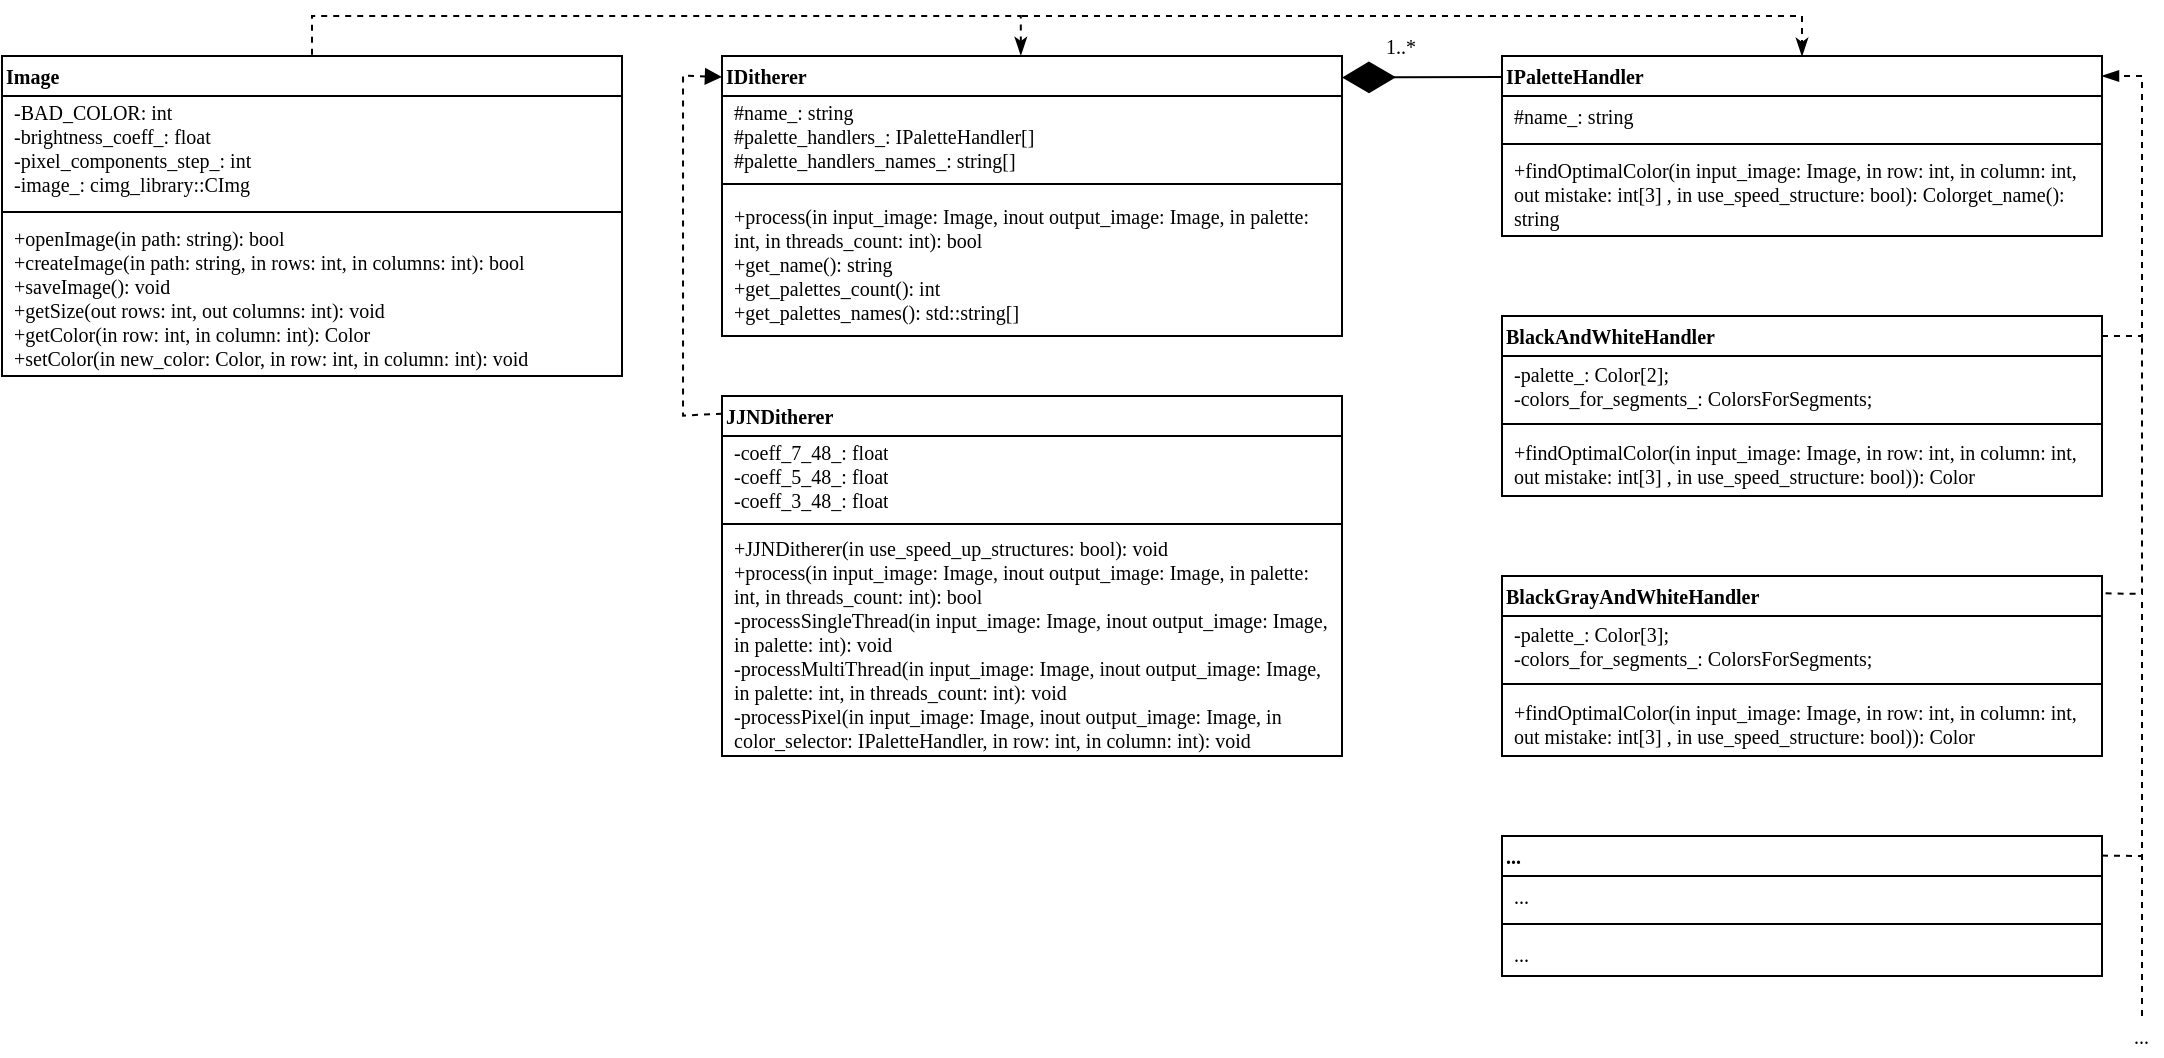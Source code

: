 <mxfile version="21.1.5" type="device">
  <diagram name="Страница 1" id="LtHTTtYPUmwnH6uHC975">
    <mxGraphModel dx="2261" dy="796" grid="1" gridSize="10" guides="1" tooltips="1" connect="1" arrows="1" fold="1" page="1" pageScale="1" pageWidth="827" pageHeight="1169" math="0" shadow="0">
      <root>
        <mxCell id="0" />
        <mxCell id="1" parent="0" />
        <mxCell id="SVVOGwAuhM8bgpxz8qsY-23" value="Image" style="swimlane;align=left;verticalAlign=middle;childLayout=stackLayout;horizontal=1;startSize=20;horizontalStack=0;resizeParent=1;resizeParentMax=0;resizeLast=0;collapsible=1;marginBottom=0;whiteSpace=wrap;html=1;fontFamily=Times New Roman;fontSize=10;" vertex="1" parent="1">
          <mxGeometry x="-70" y="40" width="310" height="160" as="geometry" />
        </mxCell>
        <mxCell id="SVVOGwAuhM8bgpxz8qsY-24" value="-BAD_COLOR:&amp;nbsp;int&#xa;-brightness_coeff_:&amp;nbsp;float&#xa;-pixel_components_step_: int&#xa;-image_:&amp;nbsp;cimg_library::CImg&lt;unsigned char style=&quot;font-size: 10px;&quot;&gt;&amp;nbsp;&#xa;-path_:&amp;nbsp;string&amp;nbsp;&#xa;&lt;/unsigned char&gt;" style="text;strokeColor=none;fillColor=none;align=left;verticalAlign=middle;spacingLeft=4;spacingRight=4;overflow=hidden;rotatable=0;points=[[0,0.5],[1,0.5]];portConstraint=eastwest;whiteSpace=wrap;html=1;fontFamily=Times New Roman;fontSize=10;" vertex="1" parent="SVVOGwAuhM8bgpxz8qsY-23">
          <mxGeometry y="20" width="310" height="54" as="geometry" />
        </mxCell>
        <mxCell id="SVVOGwAuhM8bgpxz8qsY-25" value="" style="line;strokeWidth=1;fillColor=none;align=left;verticalAlign=middle;spacingTop=-1;spacingLeft=3;spacingRight=3;rotatable=0;labelPosition=right;points=[];portConstraint=eastwest;strokeColor=inherit;fontFamily=Times New Roman;fontSize=10;" vertex="1" parent="SVVOGwAuhM8bgpxz8qsY-23">
          <mxGeometry y="74" width="310" height="8" as="geometry" />
        </mxCell>
        <mxCell id="SVVOGwAuhM8bgpxz8qsY-26" value="+openImage(in path: string): bool&#xa;+createImage(in path: string, in rows: int, in columns: int): bool&#xa;+saveImage(): void&#xa;+getSize(out rows: int, out columns: int): void&#xa;+getColor(in row: int, in column: int): Color&#xa;+setColor(in new_color: Color, in row: int, in column: int): void" style="text;strokeColor=none;fillColor=none;align=left;verticalAlign=middle;spacingLeft=4;spacingRight=4;overflow=hidden;rotatable=0;points=[[0,0.5],[1,0.5]];portConstraint=eastwest;whiteSpace=wrap;html=1;fontFamily=Times New Roman;fontSize=10;" vertex="1" parent="SVVOGwAuhM8bgpxz8qsY-23">
          <mxGeometry y="82" width="310" height="78" as="geometry" />
        </mxCell>
        <mxCell id="SVVOGwAuhM8bgpxz8qsY-32" value="IPaletteHandler" style="swimlane;align=left;verticalAlign=middle;childLayout=stackLayout;horizontal=1;startSize=20;horizontalStack=0;resizeParent=1;resizeParentMax=0;resizeLast=0;collapsible=1;marginBottom=0;whiteSpace=wrap;html=1;fontFamily=Times New Roman;fontSize=10;" vertex="1" parent="1">
          <mxGeometry x="680" y="40" width="300" height="90" as="geometry" />
        </mxCell>
        <mxCell id="SVVOGwAuhM8bgpxz8qsY-33" value="#name_:&amp;nbsp;string&amp;nbsp;" style="text;strokeColor=none;fillColor=none;align=left;verticalAlign=middle;spacingLeft=4;spacingRight=4;overflow=hidden;rotatable=0;points=[[0,0.5],[1,0.5]];portConstraint=eastwest;whiteSpace=wrap;html=1;fontFamily=Times New Roman;fontSize=10;" vertex="1" parent="SVVOGwAuhM8bgpxz8qsY-32">
          <mxGeometry y="20" width="300" height="20" as="geometry" />
        </mxCell>
        <mxCell id="SVVOGwAuhM8bgpxz8qsY-34" value="" style="line;strokeWidth=1;fillColor=none;align=left;verticalAlign=middle;spacingTop=-1;spacingLeft=3;spacingRight=3;rotatable=0;labelPosition=right;points=[];portConstraint=eastwest;strokeColor=inherit;fontFamily=Times New Roman;fontSize=10;" vertex="1" parent="SVVOGwAuhM8bgpxz8qsY-32">
          <mxGeometry y="40" width="300" height="8" as="geometry" />
        </mxCell>
        <mxCell id="SVVOGwAuhM8bgpxz8qsY-35" value="+findOptimalColor(in input_image: Image, in row: int, in column: int, out mistake: int[3] , in use_speed_structure: bool): Colorget_name(): string" style="text;strokeColor=none;fillColor=none;align=left;verticalAlign=middle;spacingLeft=4;spacingRight=4;overflow=hidden;rotatable=0;points=[[0,0.5],[1,0.5]];portConstraint=eastwest;whiteSpace=wrap;html=1;fontFamily=Times New Roman;fontSize=10;" vertex="1" parent="SVVOGwAuhM8bgpxz8qsY-32">
          <mxGeometry y="48" width="300" height="42" as="geometry" />
        </mxCell>
        <mxCell id="SVVOGwAuhM8bgpxz8qsY-36" value="BlackAndWhiteHandler" style="swimlane;align=left;verticalAlign=middle;childLayout=stackLayout;horizontal=1;startSize=20;horizontalStack=0;resizeParent=1;resizeParentMax=0;resizeLast=0;collapsible=1;marginBottom=0;whiteSpace=wrap;html=1;fontFamily=Times New Roman;fontSize=10;" vertex="1" parent="1">
          <mxGeometry x="680" y="170" width="300" height="90" as="geometry" />
        </mxCell>
        <mxCell id="SVVOGwAuhM8bgpxz8qsY-37" value="-palette_: Color[2];&lt;br style=&quot;font-size: 10px;&quot;&gt;-colors_for_segments_: ColorsForSegments;" style="text;strokeColor=none;fillColor=none;align=left;verticalAlign=middle;spacingLeft=4;spacingRight=4;overflow=hidden;rotatable=0;points=[[0,0.5],[1,0.5]];portConstraint=eastwest;whiteSpace=wrap;html=1;fontFamily=Times New Roman;fontSize=10;" vertex="1" parent="SVVOGwAuhM8bgpxz8qsY-36">
          <mxGeometry y="20" width="300" height="30" as="geometry" />
        </mxCell>
        <mxCell id="SVVOGwAuhM8bgpxz8qsY-38" value="" style="line;strokeWidth=1;fillColor=none;align=left;verticalAlign=middle;spacingTop=-1;spacingLeft=3;spacingRight=3;rotatable=0;labelPosition=right;points=[];portConstraint=eastwest;strokeColor=inherit;fontFamily=Times New Roman;fontSize=10;" vertex="1" parent="SVVOGwAuhM8bgpxz8qsY-36">
          <mxGeometry y="50" width="300" height="8" as="geometry" />
        </mxCell>
        <mxCell id="SVVOGwAuhM8bgpxz8qsY-39" value="+findOptimalColor(in input_image: Image, in row: int, in column: int, out mistake: int[3] , in use_speed_structure: bool)): Color" style="text;strokeColor=none;fillColor=none;align=left;verticalAlign=middle;spacingLeft=4;spacingRight=4;overflow=hidden;rotatable=0;points=[[0,0.5],[1,0.5]];portConstraint=eastwest;whiteSpace=wrap;html=1;fontFamily=Times New Roman;fontSize=10;" vertex="1" parent="SVVOGwAuhM8bgpxz8qsY-36">
          <mxGeometry y="58" width="300" height="32" as="geometry" />
        </mxCell>
        <mxCell id="SVVOGwAuhM8bgpxz8qsY-40" value="BlackGrayAndWhiteHandler" style="swimlane;align=left;verticalAlign=middle;childLayout=stackLayout;horizontal=1;startSize=20;horizontalStack=0;resizeParent=1;resizeParentMax=0;resizeLast=0;collapsible=1;marginBottom=0;whiteSpace=wrap;html=1;fontFamily=Times New Roman;fontSize=10;" vertex="1" parent="1">
          <mxGeometry x="680" y="300" width="300" height="90" as="geometry" />
        </mxCell>
        <mxCell id="SVVOGwAuhM8bgpxz8qsY-41" value="-palette_: Color[3];&lt;br style=&quot;font-size: 10px;&quot;&gt;-colors_for_segments_: ColorsForSegments;" style="text;strokeColor=none;fillColor=none;align=left;verticalAlign=middle;spacingLeft=4;spacingRight=4;overflow=hidden;rotatable=0;points=[[0,0.5],[1,0.5]];portConstraint=eastwest;whiteSpace=wrap;html=1;fontFamily=Times New Roman;fontSize=10;" vertex="1" parent="SVVOGwAuhM8bgpxz8qsY-40">
          <mxGeometry y="20" width="300" height="30" as="geometry" />
        </mxCell>
        <mxCell id="SVVOGwAuhM8bgpxz8qsY-42" value="" style="line;strokeWidth=1;fillColor=none;align=left;verticalAlign=middle;spacingTop=-1;spacingLeft=3;spacingRight=3;rotatable=0;labelPosition=right;points=[];portConstraint=eastwest;strokeColor=inherit;fontFamily=Times New Roman;fontSize=10;" vertex="1" parent="SVVOGwAuhM8bgpxz8qsY-40">
          <mxGeometry y="50" width="300" height="8" as="geometry" />
        </mxCell>
        <mxCell id="SVVOGwAuhM8bgpxz8qsY-43" value="+findOptimalColor(in input_image: Image, in row: int, in column: int, out mistake: int[3] , in use_speed_structure: bool)): Color" style="text;strokeColor=none;fillColor=none;align=left;verticalAlign=middle;spacingLeft=4;spacingRight=4;overflow=hidden;rotatable=0;points=[[0,0.5],[1,0.5]];portConstraint=eastwest;whiteSpace=wrap;html=1;fontFamily=Times New Roman;fontSize=10;" vertex="1" parent="SVVOGwAuhM8bgpxz8qsY-40">
          <mxGeometry y="58" width="300" height="32" as="geometry" />
        </mxCell>
        <mxCell id="SVVOGwAuhM8bgpxz8qsY-45" value="" style="endArrow=blockThin;html=1;rounded=0;targetPerimeterSpacing=5;dashed=1;endFill=1;fontFamily=Times New Roman;fontSize=10;align=left;verticalAlign=middle;" edge="1" parent="1">
          <mxGeometry width="50" height="50" relative="1" as="geometry">
            <mxPoint x="980" y="180" as="sourcePoint" />
            <mxPoint x="980" y="50" as="targetPoint" />
            <Array as="points">
              <mxPoint x="1000" y="180" />
              <mxPoint x="1000" y="50" />
            </Array>
          </mxGeometry>
        </mxCell>
        <mxCell id="SVVOGwAuhM8bgpxz8qsY-46" value="" style="endArrow=none;dashed=1;html=1;rounded=0;exitX=1.006;exitY=0.096;exitDx=0;exitDy=0;exitPerimeter=0;fontFamily=Times New Roman;fontSize=10;align=left;verticalAlign=middle;" edge="1" parent="1" source="SVVOGwAuhM8bgpxz8qsY-40">
          <mxGeometry width="50" height="50" relative="1" as="geometry">
            <mxPoint x="950" y="310" as="sourcePoint" />
            <mxPoint x="1000" y="180" as="targetPoint" />
            <Array as="points">
              <mxPoint x="1000" y="309" />
            </Array>
          </mxGeometry>
        </mxCell>
        <mxCell id="SVVOGwAuhM8bgpxz8qsY-48" value="" style="endArrow=none;dashed=1;html=1;rounded=0;fontFamily=Times New Roman;fontSize=10;align=left;verticalAlign=middle;" edge="1" parent="1">
          <mxGeometry width="50" height="50" relative="1" as="geometry">
            <mxPoint x="1000" y="520" as="sourcePoint" />
            <mxPoint x="1000" y="310" as="targetPoint" />
          </mxGeometry>
        </mxCell>
        <mxCell id="SVVOGwAuhM8bgpxz8qsY-49" value="..." style="swimlane;align=left;verticalAlign=middle;childLayout=stackLayout;horizontal=1;startSize=20;horizontalStack=0;resizeParent=1;resizeParentMax=0;resizeLast=0;collapsible=1;marginBottom=0;whiteSpace=wrap;html=1;fontFamily=Times New Roman;fontSize=10;" vertex="1" parent="1">
          <mxGeometry x="680" y="430" width="300" height="70" as="geometry" />
        </mxCell>
        <mxCell id="SVVOGwAuhM8bgpxz8qsY-50" value="..." style="text;strokeColor=none;fillColor=none;align=left;verticalAlign=middle;spacingLeft=4;spacingRight=4;overflow=hidden;rotatable=0;points=[[0,0.5],[1,0.5]];portConstraint=eastwest;whiteSpace=wrap;html=1;fontFamily=Times New Roman;fontSize=10;" vertex="1" parent="SVVOGwAuhM8bgpxz8qsY-49">
          <mxGeometry y="20" width="300" height="20" as="geometry" />
        </mxCell>
        <mxCell id="SVVOGwAuhM8bgpxz8qsY-51" value="" style="line;strokeWidth=1;fillColor=none;align=left;verticalAlign=middle;spacingTop=-1;spacingLeft=3;spacingRight=3;rotatable=0;labelPosition=right;points=[];portConstraint=eastwest;strokeColor=inherit;fontFamily=Times New Roman;fontSize=10;" vertex="1" parent="SVVOGwAuhM8bgpxz8qsY-49">
          <mxGeometry y="40" width="300" height="8" as="geometry" />
        </mxCell>
        <mxCell id="SVVOGwAuhM8bgpxz8qsY-52" value="..." style="text;strokeColor=none;fillColor=none;align=left;verticalAlign=middle;spacingLeft=4;spacingRight=4;overflow=hidden;rotatable=0;points=[[0,0.5],[1,0.5]];portConstraint=eastwest;whiteSpace=wrap;html=1;fontFamily=Times New Roman;fontSize=10;" vertex="1" parent="SVVOGwAuhM8bgpxz8qsY-49">
          <mxGeometry y="48" width="300" height="22" as="geometry" />
        </mxCell>
        <mxCell id="SVVOGwAuhM8bgpxz8qsY-53" value="..." style="text;strokeColor=none;fillColor=none;align=left;verticalAlign=middle;spacingLeft=4;spacingRight=4;overflow=hidden;rotatable=0;points=[[0,0.5],[1,0.5]];portConstraint=eastwest;whiteSpace=wrap;html=1;fontFamily=Times New Roman;fontSize=10;" vertex="1" parent="1">
          <mxGeometry x="990" y="520" width="20" height="20" as="geometry" />
        </mxCell>
        <mxCell id="SVVOGwAuhM8bgpxz8qsY-54" value="" style="endArrow=none;dashed=1;html=1;rounded=0;exitX=1;exitY=0.14;exitDx=0;exitDy=0;exitPerimeter=0;fontFamily=Times New Roman;fontSize=10;align=left;verticalAlign=middle;" edge="1" parent="1" source="SVVOGwAuhM8bgpxz8qsY-49">
          <mxGeometry width="50" height="50" relative="1" as="geometry">
            <mxPoint x="840" y="440" as="sourcePoint" />
            <mxPoint x="1000" y="440" as="targetPoint" />
          </mxGeometry>
        </mxCell>
        <mxCell id="SVVOGwAuhM8bgpxz8qsY-55" value="IDitherer" style="swimlane;align=left;verticalAlign=middle;childLayout=stackLayout;horizontal=1;startSize=20;horizontalStack=0;resizeParent=1;resizeParentMax=0;resizeLast=0;collapsible=1;marginBottom=0;whiteSpace=wrap;html=1;fontSize=10;fontFamily=Times New Roman;" vertex="1" parent="1">
          <mxGeometry x="290" y="40" width="310" height="140" as="geometry" />
        </mxCell>
        <mxCell id="SVVOGwAuhM8bgpxz8qsY-56" value="#name_: string&#xa;#palette_handlers_: IPaletteHandler[]&#xa;#palette_handlers_names_: string[]" style="text;strokeColor=none;fillColor=none;align=left;verticalAlign=middle;spacingLeft=4;spacingRight=4;overflow=hidden;rotatable=0;points=[[0,0.5],[1,0.5]];portConstraint=eastwest;whiteSpace=wrap;html=1;fontSize=10;fontFamily=Times New Roman;" vertex="1" parent="SVVOGwAuhM8bgpxz8qsY-55">
          <mxGeometry y="20" width="310" height="40" as="geometry" />
        </mxCell>
        <mxCell id="SVVOGwAuhM8bgpxz8qsY-57" value="" style="line;strokeWidth=1;fillColor=none;align=left;verticalAlign=middle;spacingTop=-1;spacingLeft=3;spacingRight=3;rotatable=0;labelPosition=right;points=[];portConstraint=eastwest;strokeColor=inherit;fontSize=10;fontFamily=Times New Roman;" vertex="1" parent="SVVOGwAuhM8bgpxz8qsY-55">
          <mxGeometry y="60" width="310" height="8" as="geometry" />
        </mxCell>
        <mxCell id="SVVOGwAuhM8bgpxz8qsY-58" value="+process(in input_image: Image, inout output_image: Image, in palette: int, in threads_count: int): bool&#xa;+get_name(): string&#xa;+get_palettes_count(): int&#xa;+get_palettes_names(): std::string[]" style="text;strokeColor=none;fillColor=none;align=left;verticalAlign=middle;spacingLeft=4;spacingRight=4;overflow=hidden;rotatable=0;points=[[0,0.5],[1,0.5]];portConstraint=eastwest;whiteSpace=wrap;html=1;fontSize=10;fontFamily=Times New Roman;" vertex="1" parent="SVVOGwAuhM8bgpxz8qsY-55">
          <mxGeometry y="68" width="310" height="72" as="geometry" />
        </mxCell>
        <mxCell id="SVVOGwAuhM8bgpxz8qsY-59" value="JJNDitherer" style="swimlane;align=left;verticalAlign=middle;childLayout=stackLayout;horizontal=1;startSize=20;horizontalStack=0;resizeParent=1;resizeParentMax=0;resizeLast=0;collapsible=1;marginBottom=0;whiteSpace=wrap;html=1;fontFamily=Times New Roman;fontSize=10;" vertex="1" parent="1">
          <mxGeometry x="290" y="210" width="310" height="180" as="geometry" />
        </mxCell>
        <mxCell id="SVVOGwAuhM8bgpxz8qsY-60" value="-coeff_7_48_: float&#xa;-coeff_5_48_: float&#xa;-coeff_3_48_: float&#xa;-coeff_1_48_: float&#xa;-algorithm_id_: int" style="text;strokeColor=none;fillColor=none;align=left;verticalAlign=middle;spacingLeft=4;spacingRight=4;overflow=hidden;rotatable=0;points=[[0,0.5],[1,0.5]];portConstraint=eastwest;whiteSpace=wrap;html=1;fontFamily=Times New Roman;fontSize=10;" vertex="1" parent="SVVOGwAuhM8bgpxz8qsY-59">
          <mxGeometry y="20" width="310" height="40" as="geometry" />
        </mxCell>
        <mxCell id="SVVOGwAuhM8bgpxz8qsY-61" value="" style="line;strokeWidth=1;fillColor=none;align=left;verticalAlign=middle;spacingTop=-1;spacingLeft=3;spacingRight=3;rotatable=0;labelPosition=right;points=[];portConstraint=eastwest;strokeColor=inherit;fontFamily=Times New Roman;fontSize=10;" vertex="1" parent="SVVOGwAuhM8bgpxz8qsY-59">
          <mxGeometry y="60" width="310" height="8" as="geometry" />
        </mxCell>
        <mxCell id="SVVOGwAuhM8bgpxz8qsY-62" value="+JJNDitherer(in use_speed_up_structures: bool): void&#xa;+process(in input_image: Image, inout output_image: Image, in palette: int, in threads_count: int): bool&#xa;-processSingleThread(in input_image: Image, inout output_image: Image, in palette: int): void&#xa;-processMultiThread(in input_image: Image, inout output_image: Image, in palette: int, in threads_count: int): void&#xa;-processPixel(in input_image: Image, inout output_image: Image, in color_selector: IPaletteHandler, in row: int, in column: int): void" style="text;strokeColor=none;fillColor=none;align=left;verticalAlign=middle;spacingLeft=4;spacingRight=4;overflow=hidden;rotatable=0;points=[[0,0.5],[1,0.5]];portConstraint=eastwest;whiteSpace=wrap;html=1;fontFamily=Times New Roman;fontSize=10;" vertex="1" parent="SVVOGwAuhM8bgpxz8qsY-59">
          <mxGeometry y="68" width="310" height="112" as="geometry" />
        </mxCell>
        <mxCell id="SVVOGwAuhM8bgpxz8qsY-63" value="" style="endArrow=block;html=1;rounded=0;targetPerimeterSpacing=5;dashed=1;endFill=1;exitX=0;exitY=0.049;exitDx=0;exitDy=0;exitPerimeter=0;entryX=0;entryY=0.075;entryDx=0;entryDy=0;entryPerimeter=0;fontFamily=Times New Roman;fontSize=10;align=left;verticalAlign=middle;" edge="1" parent="1" source="SVVOGwAuhM8bgpxz8qsY-59" target="SVVOGwAuhM8bgpxz8qsY-55">
          <mxGeometry width="50" height="50" relative="1" as="geometry">
            <mxPoint x="250" y="220.2" as="sourcePoint" />
            <mxPoint x="250.52" y="49.8" as="targetPoint" />
            <Array as="points">
              <mxPoint x="270.52" y="219.8" />
              <mxPoint x="270.52" y="49.8" />
            </Array>
          </mxGeometry>
        </mxCell>
        <mxCell id="SVVOGwAuhM8bgpxz8qsY-64" value="" style="endArrow=diamondThin;endFill=1;endSize=24;html=1;rounded=0;entryX=1;entryY=0.077;entryDx=0;entryDy=0;exitX=0;exitY=0.116;exitDx=0;exitDy=0;exitPerimeter=0;entryPerimeter=0;fontFamily=Times New Roman;fontSize=10;align=left;verticalAlign=middle;" edge="1" parent="1" source="SVVOGwAuhM8bgpxz8qsY-32" target="SVVOGwAuhM8bgpxz8qsY-55">
          <mxGeometry width="160" relative="1" as="geometry">
            <mxPoint x="640" y="82.5" as="sourcePoint" />
            <mxPoint x="570" y="82.5" as="targetPoint" />
          </mxGeometry>
        </mxCell>
        <mxCell id="SVVOGwAuhM8bgpxz8qsY-65" value="1..*" style="text;html=1;align=left;verticalAlign=middle;resizable=0;points=[];autosize=1;strokeColor=none;fillColor=none;fontFamily=Times New Roman;fontSize=10;" vertex="1" parent="1">
          <mxGeometry x="620" y="20" width="40" height="30" as="geometry" />
        </mxCell>
        <mxCell id="SVVOGwAuhM8bgpxz8qsY-68" value="" style="endArrow=none;html=1;rounded=0;exitX=0.482;exitY=-0.003;exitDx=0;exitDy=0;exitPerimeter=0;edgeStyle=orthogonalEdgeStyle;entryX=0.5;entryY=0;entryDx=0;entryDy=0;dashed=1;endFill=0;startArrow=classicThin;startFill=1;fontFamily=Times New Roman;fontSize=10;align=left;verticalAlign=middle;" edge="1" parent="1" source="SVVOGwAuhM8bgpxz8qsY-55" target="SVVOGwAuhM8bgpxz8qsY-23">
          <mxGeometry width="50" height="50" relative="1" as="geometry">
            <mxPoint x="490" y="-20" as="sourcePoint" />
            <mxPoint x="480" y="-160" as="targetPoint" />
            <Array as="points">
              <mxPoint x="439" y="20" />
              <mxPoint x="85" y="20" />
            </Array>
          </mxGeometry>
        </mxCell>
        <mxCell id="SVVOGwAuhM8bgpxz8qsY-69" value="" style="endArrow=classicThin;html=1;rounded=0;edgeStyle=orthogonalEdgeStyle;entryX=0.5;entryY=0;entryDx=0;entryDy=0;dashed=1;endFill=1;fontFamily=Times New Roman;fontSize=10;align=left;verticalAlign=middle;" edge="1" parent="1" target="SVVOGwAuhM8bgpxz8qsY-32">
          <mxGeometry width="50" height="50" relative="1" as="geometry">
            <mxPoint x="440" y="20" as="sourcePoint" />
            <mxPoint x="840" y="20" as="targetPoint" />
            <Array as="points">
              <mxPoint x="830" y="20" />
            </Array>
          </mxGeometry>
        </mxCell>
      </root>
    </mxGraphModel>
  </diagram>
</mxfile>
